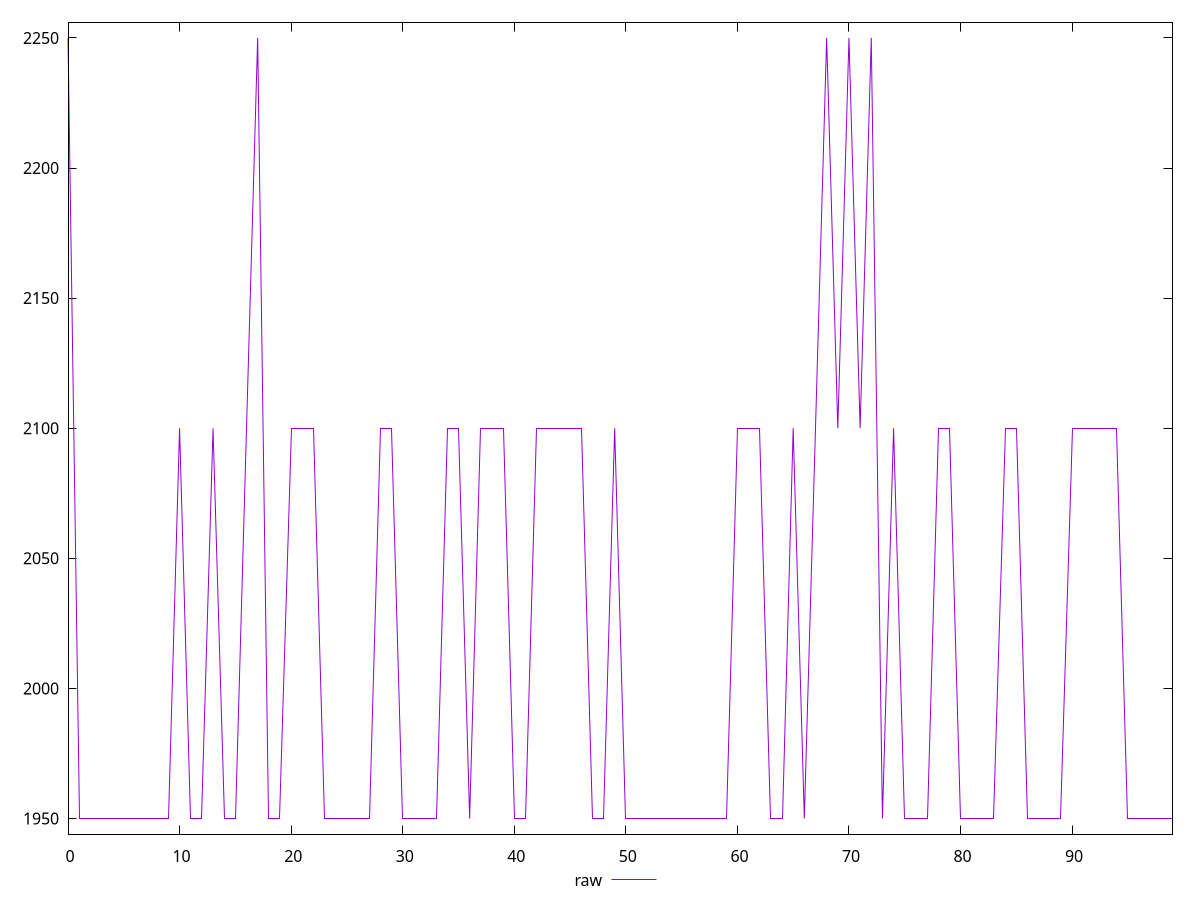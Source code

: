 reset

$raw <<EOF
0 2250
1 1950
2 1950
3 1950
4 1950
5 1950
6 1950
7 1950
8 1950
9 1950
10 2100
11 1950
12 1950
13 2100
14 1950
15 1950
16 2100
17 2250
18 1950
19 1950
20 2100
21 2100
22 2100
23 1950
24 1950
25 1950
26 1950
27 1950
28 2100
29 2100
30 1950
31 1950
32 1950
33 1950
34 2100
35 2100
36 1950
37 2100
38 2100
39 2100
40 1950
41 1950
42 2100
43 2100
44 2100
45 2100
46 2100
47 1950
48 1950
49 2100
50 1950
51 1950
52 1950
53 1950
54 1950
55 1950
56 1950
57 1950
58 1950
59 1950
60 2100
61 2100
62 2100
63 1950
64 1950
65 2100
66 1950
67 2100
68 2250
69 2100
70 2250
71 2100
72 2250
73 1950
74 2100
75 1950
76 1950
77 1950
78 2100
79 2100
80 1950
81 1950
82 1950
83 1950
84 2100
85 2100
86 1950
87 1950
88 1950
89 1950
90 2100
91 2100
92 2100
93 2100
94 2100
95 1950
96 1950
97 1950
98 1950
99 1950
EOF

set key outside below
set xrange [0:99]
set yrange [1944:2256]
set trange [1944:2256]
set terminal svg size 640, 500 enhanced background rgb 'white'
set output "reports/report_00033_2021-03-01T14-23-16.841Z/unused-javascript/samples/astro-inner-cached/raw/values.svg"

plot $raw title "raw" with line

reset

